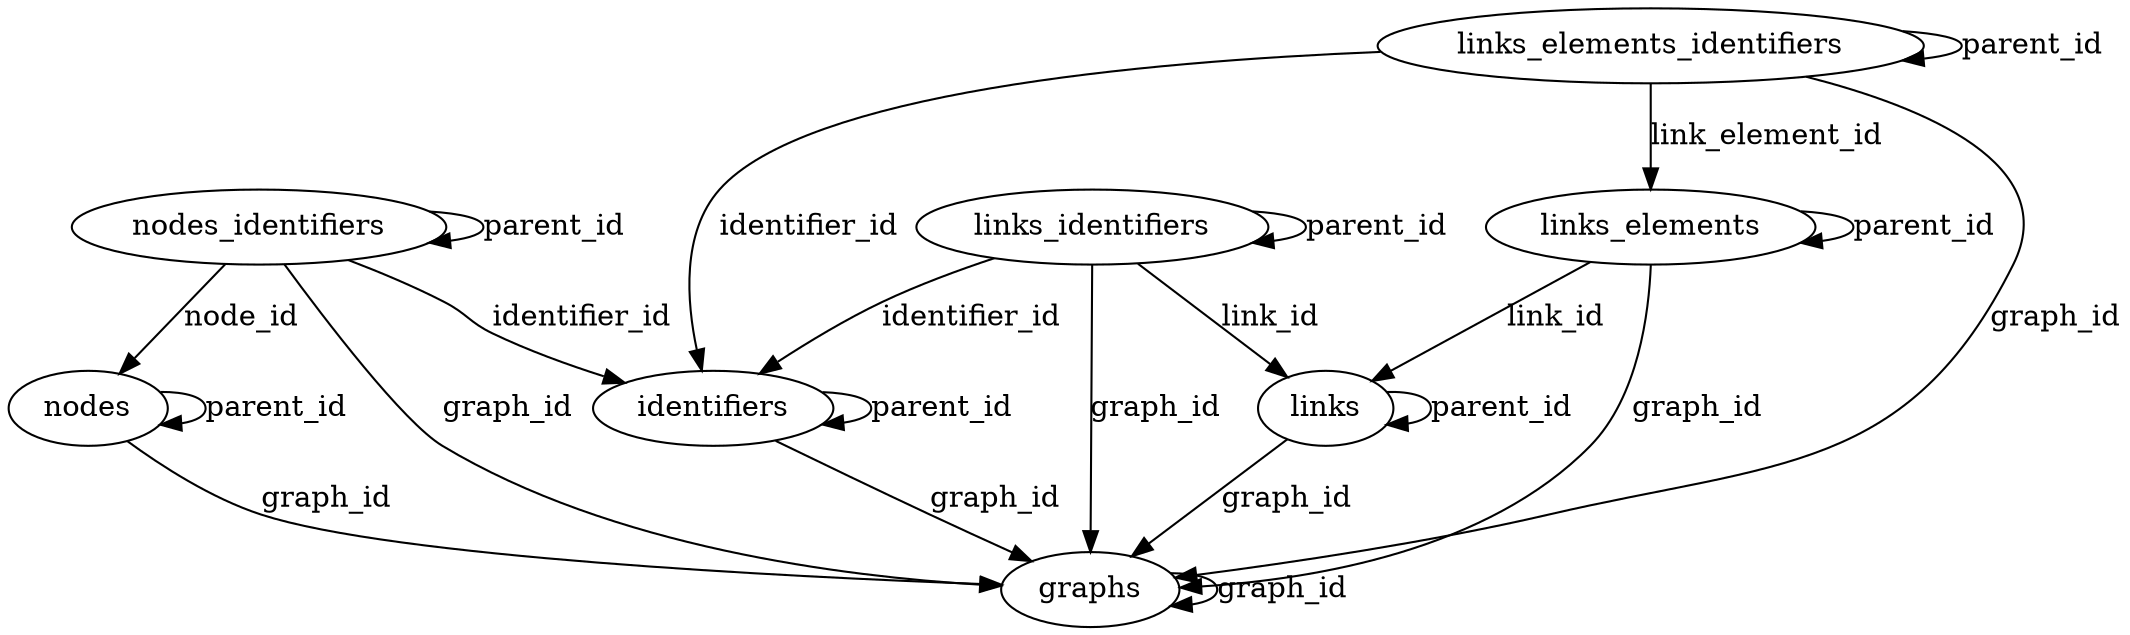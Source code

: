 digraph {
	graphs
	nodes
	identifiers
	nodes_identifiers
	links
	links_identifiers
	links_elements
	links_elements_identifiers
	graphs -> graphs [label=graph_id]
	nodes -> graphs [label=graph_id]
	nodes -> nodes [label=parent_id]
	identifiers -> graphs [label=graph_id]
	identifiers -> identifiers [label=parent_id]
	nodes_identifiers -> graphs [label=graph_id]
	nodes_identifiers -> nodes_identifiers [label=parent_id]
	nodes_identifiers -> identifiers [label=identifier_id]
	nodes_identifiers -> nodes [label=node_id]
	links -> graphs [label=graph_id]
	links -> links [label=parent_id]
	links_identifiers -> graphs [label=graph_id]
	links_identifiers -> links_identifiers [label=parent_id]
	links_identifiers -> identifiers [label=identifier_id]
	links_identifiers -> links [label=link_id]
	links_elements -> graphs [label=graph_id]
	links_elements -> links_elements [label=parent_id]
	links_elements -> links [label=link_id]
	links_elements_identifiers -> graphs [label=graph_id]
	links_elements_identifiers -> links_elements_identifiers [label=parent_id]
	links_elements_identifiers -> links_elements [label=link_element_id]
	links_elements_identifiers -> identifiers [label=identifier_id]
}
